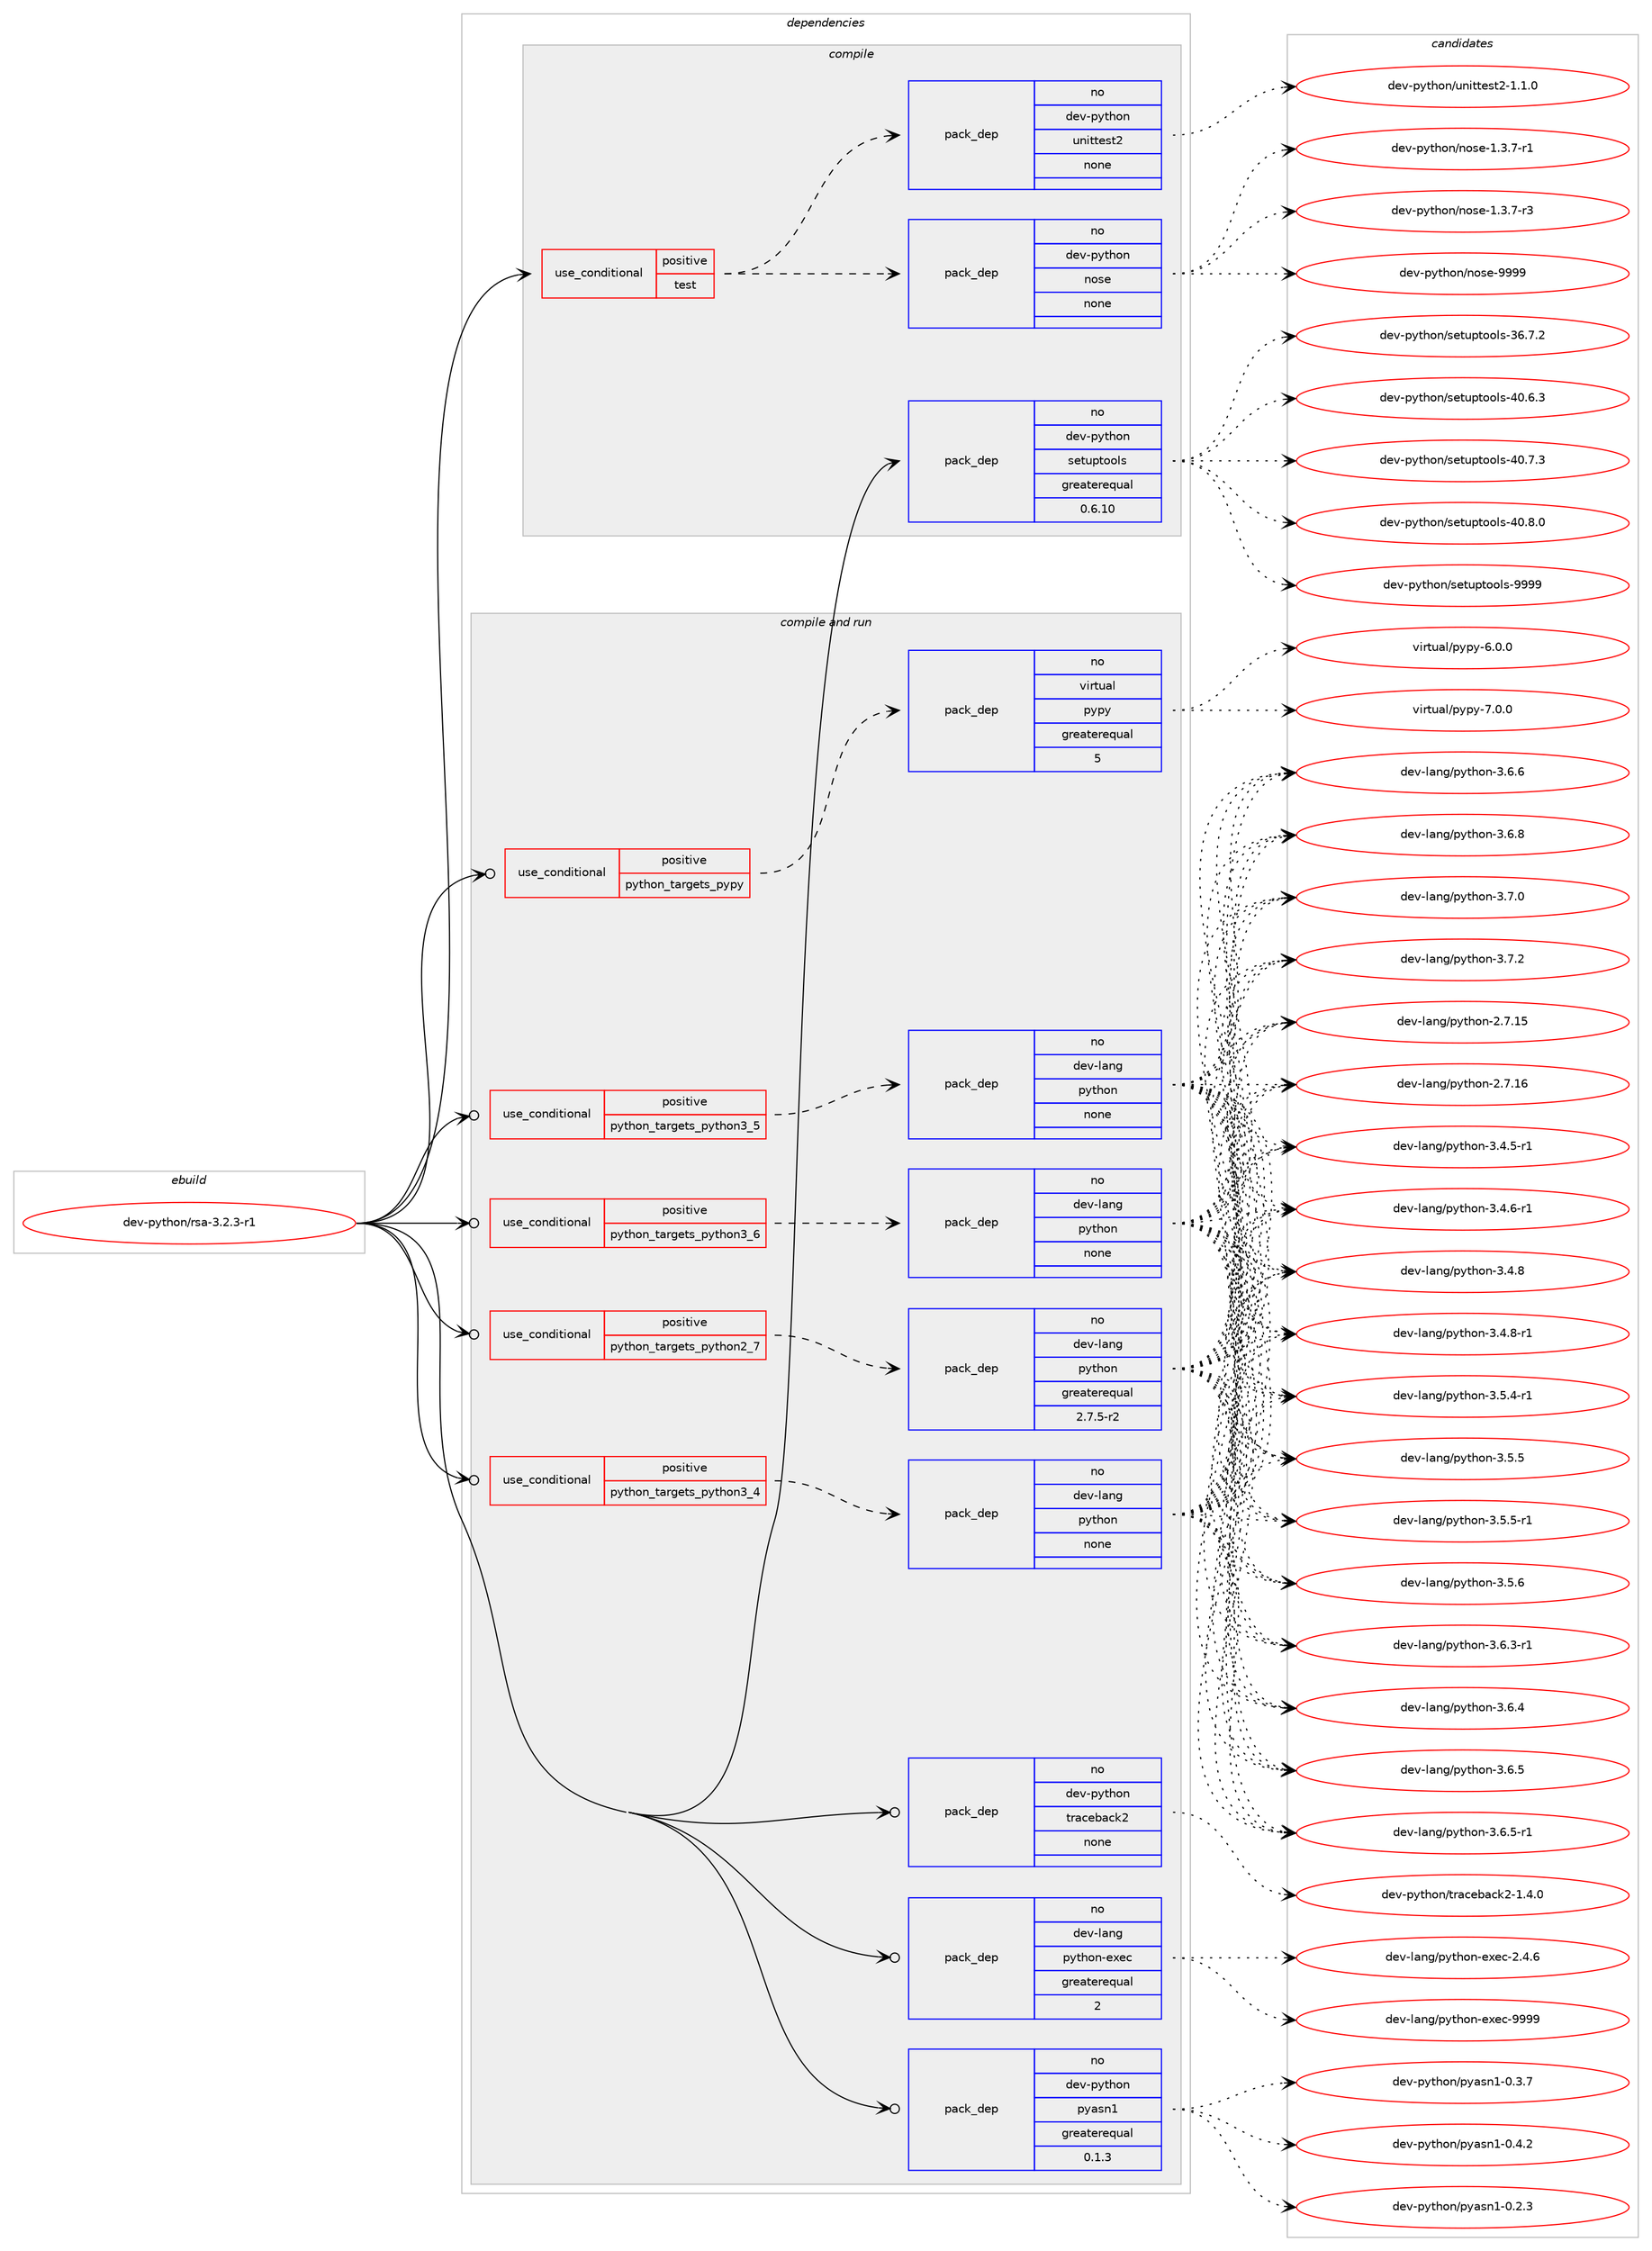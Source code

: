 digraph prolog {

# *************
# Graph options
# *************

newrank=true;
concentrate=true;
compound=true;
graph [rankdir=LR,fontname=Helvetica,fontsize=10,ranksep=1.5];#, ranksep=2.5, nodesep=0.2];
edge  [arrowhead=vee];
node  [fontname=Helvetica,fontsize=10];

# **********
# The ebuild
# **********

subgraph cluster_leftcol {
color=gray;
rank=same;
label=<<i>ebuild</i>>;
id [label="dev-python/rsa-3.2.3-r1", color=red, width=4, href="../dev-python/rsa-3.2.3-r1.svg"];
}

# ****************
# The dependencies
# ****************

subgraph cluster_midcol {
color=gray;
label=<<i>dependencies</i>>;
subgraph cluster_compile {
fillcolor="#eeeeee";
style=filled;
label=<<i>compile</i>>;
subgraph cond384107 {
dependency1439827 [label=<<TABLE BORDER="0" CELLBORDER="1" CELLSPACING="0" CELLPADDING="4"><TR><TD ROWSPAN="3" CELLPADDING="10">use_conditional</TD></TR><TR><TD>positive</TD></TR><TR><TD>test</TD></TR></TABLE>>, shape=none, color=red];
subgraph pack1032358 {
dependency1439828 [label=<<TABLE BORDER="0" CELLBORDER="1" CELLSPACING="0" CELLPADDING="4" WIDTH="220"><TR><TD ROWSPAN="6" CELLPADDING="30">pack_dep</TD></TR><TR><TD WIDTH="110">no</TD></TR><TR><TD>dev-python</TD></TR><TR><TD>nose</TD></TR><TR><TD>none</TD></TR><TR><TD></TD></TR></TABLE>>, shape=none, color=blue];
}
dependency1439827:e -> dependency1439828:w [weight=20,style="dashed",arrowhead="vee"];
subgraph pack1032359 {
dependency1439829 [label=<<TABLE BORDER="0" CELLBORDER="1" CELLSPACING="0" CELLPADDING="4" WIDTH="220"><TR><TD ROWSPAN="6" CELLPADDING="30">pack_dep</TD></TR><TR><TD WIDTH="110">no</TD></TR><TR><TD>dev-python</TD></TR><TR><TD>unittest2</TD></TR><TR><TD>none</TD></TR><TR><TD></TD></TR></TABLE>>, shape=none, color=blue];
}
dependency1439827:e -> dependency1439829:w [weight=20,style="dashed",arrowhead="vee"];
}
id:e -> dependency1439827:w [weight=20,style="solid",arrowhead="vee"];
subgraph pack1032360 {
dependency1439830 [label=<<TABLE BORDER="0" CELLBORDER="1" CELLSPACING="0" CELLPADDING="4" WIDTH="220"><TR><TD ROWSPAN="6" CELLPADDING="30">pack_dep</TD></TR><TR><TD WIDTH="110">no</TD></TR><TR><TD>dev-python</TD></TR><TR><TD>setuptools</TD></TR><TR><TD>greaterequal</TD></TR><TR><TD>0.6.10</TD></TR></TABLE>>, shape=none, color=blue];
}
id:e -> dependency1439830:w [weight=20,style="solid",arrowhead="vee"];
}
subgraph cluster_compileandrun {
fillcolor="#eeeeee";
style=filled;
label=<<i>compile and run</i>>;
subgraph cond384108 {
dependency1439831 [label=<<TABLE BORDER="0" CELLBORDER="1" CELLSPACING="0" CELLPADDING="4"><TR><TD ROWSPAN="3" CELLPADDING="10">use_conditional</TD></TR><TR><TD>positive</TD></TR><TR><TD>python_targets_pypy</TD></TR></TABLE>>, shape=none, color=red];
subgraph pack1032361 {
dependency1439832 [label=<<TABLE BORDER="0" CELLBORDER="1" CELLSPACING="0" CELLPADDING="4" WIDTH="220"><TR><TD ROWSPAN="6" CELLPADDING="30">pack_dep</TD></TR><TR><TD WIDTH="110">no</TD></TR><TR><TD>virtual</TD></TR><TR><TD>pypy</TD></TR><TR><TD>greaterequal</TD></TR><TR><TD>5</TD></TR></TABLE>>, shape=none, color=blue];
}
dependency1439831:e -> dependency1439832:w [weight=20,style="dashed",arrowhead="vee"];
}
id:e -> dependency1439831:w [weight=20,style="solid",arrowhead="odotvee"];
subgraph cond384109 {
dependency1439833 [label=<<TABLE BORDER="0" CELLBORDER="1" CELLSPACING="0" CELLPADDING="4"><TR><TD ROWSPAN="3" CELLPADDING="10">use_conditional</TD></TR><TR><TD>positive</TD></TR><TR><TD>python_targets_python2_7</TD></TR></TABLE>>, shape=none, color=red];
subgraph pack1032362 {
dependency1439834 [label=<<TABLE BORDER="0" CELLBORDER="1" CELLSPACING="0" CELLPADDING="4" WIDTH="220"><TR><TD ROWSPAN="6" CELLPADDING="30">pack_dep</TD></TR><TR><TD WIDTH="110">no</TD></TR><TR><TD>dev-lang</TD></TR><TR><TD>python</TD></TR><TR><TD>greaterequal</TD></TR><TR><TD>2.7.5-r2</TD></TR></TABLE>>, shape=none, color=blue];
}
dependency1439833:e -> dependency1439834:w [weight=20,style="dashed",arrowhead="vee"];
}
id:e -> dependency1439833:w [weight=20,style="solid",arrowhead="odotvee"];
subgraph cond384110 {
dependency1439835 [label=<<TABLE BORDER="0" CELLBORDER="1" CELLSPACING="0" CELLPADDING="4"><TR><TD ROWSPAN="3" CELLPADDING="10">use_conditional</TD></TR><TR><TD>positive</TD></TR><TR><TD>python_targets_python3_4</TD></TR></TABLE>>, shape=none, color=red];
subgraph pack1032363 {
dependency1439836 [label=<<TABLE BORDER="0" CELLBORDER="1" CELLSPACING="0" CELLPADDING="4" WIDTH="220"><TR><TD ROWSPAN="6" CELLPADDING="30">pack_dep</TD></TR><TR><TD WIDTH="110">no</TD></TR><TR><TD>dev-lang</TD></TR><TR><TD>python</TD></TR><TR><TD>none</TD></TR><TR><TD></TD></TR></TABLE>>, shape=none, color=blue];
}
dependency1439835:e -> dependency1439836:w [weight=20,style="dashed",arrowhead="vee"];
}
id:e -> dependency1439835:w [weight=20,style="solid",arrowhead="odotvee"];
subgraph cond384111 {
dependency1439837 [label=<<TABLE BORDER="0" CELLBORDER="1" CELLSPACING="0" CELLPADDING="4"><TR><TD ROWSPAN="3" CELLPADDING="10">use_conditional</TD></TR><TR><TD>positive</TD></TR><TR><TD>python_targets_python3_5</TD></TR></TABLE>>, shape=none, color=red];
subgraph pack1032364 {
dependency1439838 [label=<<TABLE BORDER="0" CELLBORDER="1" CELLSPACING="0" CELLPADDING="4" WIDTH="220"><TR><TD ROWSPAN="6" CELLPADDING="30">pack_dep</TD></TR><TR><TD WIDTH="110">no</TD></TR><TR><TD>dev-lang</TD></TR><TR><TD>python</TD></TR><TR><TD>none</TD></TR><TR><TD></TD></TR></TABLE>>, shape=none, color=blue];
}
dependency1439837:e -> dependency1439838:w [weight=20,style="dashed",arrowhead="vee"];
}
id:e -> dependency1439837:w [weight=20,style="solid",arrowhead="odotvee"];
subgraph cond384112 {
dependency1439839 [label=<<TABLE BORDER="0" CELLBORDER="1" CELLSPACING="0" CELLPADDING="4"><TR><TD ROWSPAN="3" CELLPADDING="10">use_conditional</TD></TR><TR><TD>positive</TD></TR><TR><TD>python_targets_python3_6</TD></TR></TABLE>>, shape=none, color=red];
subgraph pack1032365 {
dependency1439840 [label=<<TABLE BORDER="0" CELLBORDER="1" CELLSPACING="0" CELLPADDING="4" WIDTH="220"><TR><TD ROWSPAN="6" CELLPADDING="30">pack_dep</TD></TR><TR><TD WIDTH="110">no</TD></TR><TR><TD>dev-lang</TD></TR><TR><TD>python</TD></TR><TR><TD>none</TD></TR><TR><TD></TD></TR></TABLE>>, shape=none, color=blue];
}
dependency1439839:e -> dependency1439840:w [weight=20,style="dashed",arrowhead="vee"];
}
id:e -> dependency1439839:w [weight=20,style="solid",arrowhead="odotvee"];
subgraph pack1032366 {
dependency1439841 [label=<<TABLE BORDER="0" CELLBORDER="1" CELLSPACING="0" CELLPADDING="4" WIDTH="220"><TR><TD ROWSPAN="6" CELLPADDING="30">pack_dep</TD></TR><TR><TD WIDTH="110">no</TD></TR><TR><TD>dev-lang</TD></TR><TR><TD>python-exec</TD></TR><TR><TD>greaterequal</TD></TR><TR><TD>2</TD></TR></TABLE>>, shape=none, color=blue];
}
id:e -> dependency1439841:w [weight=20,style="solid",arrowhead="odotvee"];
subgraph pack1032367 {
dependency1439842 [label=<<TABLE BORDER="0" CELLBORDER="1" CELLSPACING="0" CELLPADDING="4" WIDTH="220"><TR><TD ROWSPAN="6" CELLPADDING="30">pack_dep</TD></TR><TR><TD WIDTH="110">no</TD></TR><TR><TD>dev-python</TD></TR><TR><TD>pyasn1</TD></TR><TR><TD>greaterequal</TD></TR><TR><TD>0.1.3</TD></TR></TABLE>>, shape=none, color=blue];
}
id:e -> dependency1439842:w [weight=20,style="solid",arrowhead="odotvee"];
subgraph pack1032368 {
dependency1439843 [label=<<TABLE BORDER="0" CELLBORDER="1" CELLSPACING="0" CELLPADDING="4" WIDTH="220"><TR><TD ROWSPAN="6" CELLPADDING="30">pack_dep</TD></TR><TR><TD WIDTH="110">no</TD></TR><TR><TD>dev-python</TD></TR><TR><TD>traceback2</TD></TR><TR><TD>none</TD></TR><TR><TD></TD></TR></TABLE>>, shape=none, color=blue];
}
id:e -> dependency1439843:w [weight=20,style="solid",arrowhead="odotvee"];
}
subgraph cluster_run {
fillcolor="#eeeeee";
style=filled;
label=<<i>run</i>>;
}
}

# **************
# The candidates
# **************

subgraph cluster_choices {
rank=same;
color=gray;
label=<<i>candidates</i>>;

subgraph choice1032358 {
color=black;
nodesep=1;
choice10010111845112121116104111110471101111151014549465146554511449 [label="dev-python/nose-1.3.7-r1", color=red, width=4,href="../dev-python/nose-1.3.7-r1.svg"];
choice10010111845112121116104111110471101111151014549465146554511451 [label="dev-python/nose-1.3.7-r3", color=red, width=4,href="../dev-python/nose-1.3.7-r3.svg"];
choice10010111845112121116104111110471101111151014557575757 [label="dev-python/nose-9999", color=red, width=4,href="../dev-python/nose-9999.svg"];
dependency1439828:e -> choice10010111845112121116104111110471101111151014549465146554511449:w [style=dotted,weight="100"];
dependency1439828:e -> choice10010111845112121116104111110471101111151014549465146554511451:w [style=dotted,weight="100"];
dependency1439828:e -> choice10010111845112121116104111110471101111151014557575757:w [style=dotted,weight="100"];
}
subgraph choice1032359 {
color=black;
nodesep=1;
choice100101118451121211161041111104711711010511611610111511650454946494648 [label="dev-python/unittest2-1.1.0", color=red, width=4,href="../dev-python/unittest2-1.1.0.svg"];
dependency1439829:e -> choice100101118451121211161041111104711711010511611610111511650454946494648:w [style=dotted,weight="100"];
}
subgraph choice1032360 {
color=black;
nodesep=1;
choice100101118451121211161041111104711510111611711211611111110811545515446554650 [label="dev-python/setuptools-36.7.2", color=red, width=4,href="../dev-python/setuptools-36.7.2.svg"];
choice100101118451121211161041111104711510111611711211611111110811545524846544651 [label="dev-python/setuptools-40.6.3", color=red, width=4,href="../dev-python/setuptools-40.6.3.svg"];
choice100101118451121211161041111104711510111611711211611111110811545524846554651 [label="dev-python/setuptools-40.7.3", color=red, width=4,href="../dev-python/setuptools-40.7.3.svg"];
choice100101118451121211161041111104711510111611711211611111110811545524846564648 [label="dev-python/setuptools-40.8.0", color=red, width=4,href="../dev-python/setuptools-40.8.0.svg"];
choice10010111845112121116104111110471151011161171121161111111081154557575757 [label="dev-python/setuptools-9999", color=red, width=4,href="../dev-python/setuptools-9999.svg"];
dependency1439830:e -> choice100101118451121211161041111104711510111611711211611111110811545515446554650:w [style=dotted,weight="100"];
dependency1439830:e -> choice100101118451121211161041111104711510111611711211611111110811545524846544651:w [style=dotted,weight="100"];
dependency1439830:e -> choice100101118451121211161041111104711510111611711211611111110811545524846554651:w [style=dotted,weight="100"];
dependency1439830:e -> choice100101118451121211161041111104711510111611711211611111110811545524846564648:w [style=dotted,weight="100"];
dependency1439830:e -> choice10010111845112121116104111110471151011161171121161111111081154557575757:w [style=dotted,weight="100"];
}
subgraph choice1032361 {
color=black;
nodesep=1;
choice1181051141161179710847112121112121455446484648 [label="virtual/pypy-6.0.0", color=red, width=4,href="../virtual/pypy-6.0.0.svg"];
choice1181051141161179710847112121112121455546484648 [label="virtual/pypy-7.0.0", color=red, width=4,href="../virtual/pypy-7.0.0.svg"];
dependency1439832:e -> choice1181051141161179710847112121112121455446484648:w [style=dotted,weight="100"];
dependency1439832:e -> choice1181051141161179710847112121112121455546484648:w [style=dotted,weight="100"];
}
subgraph choice1032362 {
color=black;
nodesep=1;
choice10010111845108971101034711212111610411111045504655464953 [label="dev-lang/python-2.7.15", color=red, width=4,href="../dev-lang/python-2.7.15.svg"];
choice10010111845108971101034711212111610411111045504655464954 [label="dev-lang/python-2.7.16", color=red, width=4,href="../dev-lang/python-2.7.16.svg"];
choice1001011184510897110103471121211161041111104551465246534511449 [label="dev-lang/python-3.4.5-r1", color=red, width=4,href="../dev-lang/python-3.4.5-r1.svg"];
choice1001011184510897110103471121211161041111104551465246544511449 [label="dev-lang/python-3.4.6-r1", color=red, width=4,href="../dev-lang/python-3.4.6-r1.svg"];
choice100101118451089711010347112121116104111110455146524656 [label="dev-lang/python-3.4.8", color=red, width=4,href="../dev-lang/python-3.4.8.svg"];
choice1001011184510897110103471121211161041111104551465246564511449 [label="dev-lang/python-3.4.8-r1", color=red, width=4,href="../dev-lang/python-3.4.8-r1.svg"];
choice1001011184510897110103471121211161041111104551465346524511449 [label="dev-lang/python-3.5.4-r1", color=red, width=4,href="../dev-lang/python-3.5.4-r1.svg"];
choice100101118451089711010347112121116104111110455146534653 [label="dev-lang/python-3.5.5", color=red, width=4,href="../dev-lang/python-3.5.5.svg"];
choice1001011184510897110103471121211161041111104551465346534511449 [label="dev-lang/python-3.5.5-r1", color=red, width=4,href="../dev-lang/python-3.5.5-r1.svg"];
choice100101118451089711010347112121116104111110455146534654 [label="dev-lang/python-3.5.6", color=red, width=4,href="../dev-lang/python-3.5.6.svg"];
choice1001011184510897110103471121211161041111104551465446514511449 [label="dev-lang/python-3.6.3-r1", color=red, width=4,href="../dev-lang/python-3.6.3-r1.svg"];
choice100101118451089711010347112121116104111110455146544652 [label="dev-lang/python-3.6.4", color=red, width=4,href="../dev-lang/python-3.6.4.svg"];
choice100101118451089711010347112121116104111110455146544653 [label="dev-lang/python-3.6.5", color=red, width=4,href="../dev-lang/python-3.6.5.svg"];
choice1001011184510897110103471121211161041111104551465446534511449 [label="dev-lang/python-3.6.5-r1", color=red, width=4,href="../dev-lang/python-3.6.5-r1.svg"];
choice100101118451089711010347112121116104111110455146544654 [label="dev-lang/python-3.6.6", color=red, width=4,href="../dev-lang/python-3.6.6.svg"];
choice100101118451089711010347112121116104111110455146544656 [label="dev-lang/python-3.6.8", color=red, width=4,href="../dev-lang/python-3.6.8.svg"];
choice100101118451089711010347112121116104111110455146554648 [label="dev-lang/python-3.7.0", color=red, width=4,href="../dev-lang/python-3.7.0.svg"];
choice100101118451089711010347112121116104111110455146554650 [label="dev-lang/python-3.7.2", color=red, width=4,href="../dev-lang/python-3.7.2.svg"];
dependency1439834:e -> choice10010111845108971101034711212111610411111045504655464953:w [style=dotted,weight="100"];
dependency1439834:e -> choice10010111845108971101034711212111610411111045504655464954:w [style=dotted,weight="100"];
dependency1439834:e -> choice1001011184510897110103471121211161041111104551465246534511449:w [style=dotted,weight="100"];
dependency1439834:e -> choice1001011184510897110103471121211161041111104551465246544511449:w [style=dotted,weight="100"];
dependency1439834:e -> choice100101118451089711010347112121116104111110455146524656:w [style=dotted,weight="100"];
dependency1439834:e -> choice1001011184510897110103471121211161041111104551465246564511449:w [style=dotted,weight="100"];
dependency1439834:e -> choice1001011184510897110103471121211161041111104551465346524511449:w [style=dotted,weight="100"];
dependency1439834:e -> choice100101118451089711010347112121116104111110455146534653:w [style=dotted,weight="100"];
dependency1439834:e -> choice1001011184510897110103471121211161041111104551465346534511449:w [style=dotted,weight="100"];
dependency1439834:e -> choice100101118451089711010347112121116104111110455146534654:w [style=dotted,weight="100"];
dependency1439834:e -> choice1001011184510897110103471121211161041111104551465446514511449:w [style=dotted,weight="100"];
dependency1439834:e -> choice100101118451089711010347112121116104111110455146544652:w [style=dotted,weight="100"];
dependency1439834:e -> choice100101118451089711010347112121116104111110455146544653:w [style=dotted,weight="100"];
dependency1439834:e -> choice1001011184510897110103471121211161041111104551465446534511449:w [style=dotted,weight="100"];
dependency1439834:e -> choice100101118451089711010347112121116104111110455146544654:w [style=dotted,weight="100"];
dependency1439834:e -> choice100101118451089711010347112121116104111110455146544656:w [style=dotted,weight="100"];
dependency1439834:e -> choice100101118451089711010347112121116104111110455146554648:w [style=dotted,weight="100"];
dependency1439834:e -> choice100101118451089711010347112121116104111110455146554650:w [style=dotted,weight="100"];
}
subgraph choice1032363 {
color=black;
nodesep=1;
choice10010111845108971101034711212111610411111045504655464953 [label="dev-lang/python-2.7.15", color=red, width=4,href="../dev-lang/python-2.7.15.svg"];
choice10010111845108971101034711212111610411111045504655464954 [label="dev-lang/python-2.7.16", color=red, width=4,href="../dev-lang/python-2.7.16.svg"];
choice1001011184510897110103471121211161041111104551465246534511449 [label="dev-lang/python-3.4.5-r1", color=red, width=4,href="../dev-lang/python-3.4.5-r1.svg"];
choice1001011184510897110103471121211161041111104551465246544511449 [label="dev-lang/python-3.4.6-r1", color=red, width=4,href="../dev-lang/python-3.4.6-r1.svg"];
choice100101118451089711010347112121116104111110455146524656 [label="dev-lang/python-3.4.8", color=red, width=4,href="../dev-lang/python-3.4.8.svg"];
choice1001011184510897110103471121211161041111104551465246564511449 [label="dev-lang/python-3.4.8-r1", color=red, width=4,href="../dev-lang/python-3.4.8-r1.svg"];
choice1001011184510897110103471121211161041111104551465346524511449 [label="dev-lang/python-3.5.4-r1", color=red, width=4,href="../dev-lang/python-3.5.4-r1.svg"];
choice100101118451089711010347112121116104111110455146534653 [label="dev-lang/python-3.5.5", color=red, width=4,href="../dev-lang/python-3.5.5.svg"];
choice1001011184510897110103471121211161041111104551465346534511449 [label="dev-lang/python-3.5.5-r1", color=red, width=4,href="../dev-lang/python-3.5.5-r1.svg"];
choice100101118451089711010347112121116104111110455146534654 [label="dev-lang/python-3.5.6", color=red, width=4,href="../dev-lang/python-3.5.6.svg"];
choice1001011184510897110103471121211161041111104551465446514511449 [label="dev-lang/python-3.6.3-r1", color=red, width=4,href="../dev-lang/python-3.6.3-r1.svg"];
choice100101118451089711010347112121116104111110455146544652 [label="dev-lang/python-3.6.4", color=red, width=4,href="../dev-lang/python-3.6.4.svg"];
choice100101118451089711010347112121116104111110455146544653 [label="dev-lang/python-3.6.5", color=red, width=4,href="../dev-lang/python-3.6.5.svg"];
choice1001011184510897110103471121211161041111104551465446534511449 [label="dev-lang/python-3.6.5-r1", color=red, width=4,href="../dev-lang/python-3.6.5-r1.svg"];
choice100101118451089711010347112121116104111110455146544654 [label="dev-lang/python-3.6.6", color=red, width=4,href="../dev-lang/python-3.6.6.svg"];
choice100101118451089711010347112121116104111110455146544656 [label="dev-lang/python-3.6.8", color=red, width=4,href="../dev-lang/python-3.6.8.svg"];
choice100101118451089711010347112121116104111110455146554648 [label="dev-lang/python-3.7.0", color=red, width=4,href="../dev-lang/python-3.7.0.svg"];
choice100101118451089711010347112121116104111110455146554650 [label="dev-lang/python-3.7.2", color=red, width=4,href="../dev-lang/python-3.7.2.svg"];
dependency1439836:e -> choice10010111845108971101034711212111610411111045504655464953:w [style=dotted,weight="100"];
dependency1439836:e -> choice10010111845108971101034711212111610411111045504655464954:w [style=dotted,weight="100"];
dependency1439836:e -> choice1001011184510897110103471121211161041111104551465246534511449:w [style=dotted,weight="100"];
dependency1439836:e -> choice1001011184510897110103471121211161041111104551465246544511449:w [style=dotted,weight="100"];
dependency1439836:e -> choice100101118451089711010347112121116104111110455146524656:w [style=dotted,weight="100"];
dependency1439836:e -> choice1001011184510897110103471121211161041111104551465246564511449:w [style=dotted,weight="100"];
dependency1439836:e -> choice1001011184510897110103471121211161041111104551465346524511449:w [style=dotted,weight="100"];
dependency1439836:e -> choice100101118451089711010347112121116104111110455146534653:w [style=dotted,weight="100"];
dependency1439836:e -> choice1001011184510897110103471121211161041111104551465346534511449:w [style=dotted,weight="100"];
dependency1439836:e -> choice100101118451089711010347112121116104111110455146534654:w [style=dotted,weight="100"];
dependency1439836:e -> choice1001011184510897110103471121211161041111104551465446514511449:w [style=dotted,weight="100"];
dependency1439836:e -> choice100101118451089711010347112121116104111110455146544652:w [style=dotted,weight="100"];
dependency1439836:e -> choice100101118451089711010347112121116104111110455146544653:w [style=dotted,weight="100"];
dependency1439836:e -> choice1001011184510897110103471121211161041111104551465446534511449:w [style=dotted,weight="100"];
dependency1439836:e -> choice100101118451089711010347112121116104111110455146544654:w [style=dotted,weight="100"];
dependency1439836:e -> choice100101118451089711010347112121116104111110455146544656:w [style=dotted,weight="100"];
dependency1439836:e -> choice100101118451089711010347112121116104111110455146554648:w [style=dotted,weight="100"];
dependency1439836:e -> choice100101118451089711010347112121116104111110455146554650:w [style=dotted,weight="100"];
}
subgraph choice1032364 {
color=black;
nodesep=1;
choice10010111845108971101034711212111610411111045504655464953 [label="dev-lang/python-2.7.15", color=red, width=4,href="../dev-lang/python-2.7.15.svg"];
choice10010111845108971101034711212111610411111045504655464954 [label="dev-lang/python-2.7.16", color=red, width=4,href="../dev-lang/python-2.7.16.svg"];
choice1001011184510897110103471121211161041111104551465246534511449 [label="dev-lang/python-3.4.5-r1", color=red, width=4,href="../dev-lang/python-3.4.5-r1.svg"];
choice1001011184510897110103471121211161041111104551465246544511449 [label="dev-lang/python-3.4.6-r1", color=red, width=4,href="../dev-lang/python-3.4.6-r1.svg"];
choice100101118451089711010347112121116104111110455146524656 [label="dev-lang/python-3.4.8", color=red, width=4,href="../dev-lang/python-3.4.8.svg"];
choice1001011184510897110103471121211161041111104551465246564511449 [label="dev-lang/python-3.4.8-r1", color=red, width=4,href="../dev-lang/python-3.4.8-r1.svg"];
choice1001011184510897110103471121211161041111104551465346524511449 [label="dev-lang/python-3.5.4-r1", color=red, width=4,href="../dev-lang/python-3.5.4-r1.svg"];
choice100101118451089711010347112121116104111110455146534653 [label="dev-lang/python-3.5.5", color=red, width=4,href="../dev-lang/python-3.5.5.svg"];
choice1001011184510897110103471121211161041111104551465346534511449 [label="dev-lang/python-3.5.5-r1", color=red, width=4,href="../dev-lang/python-3.5.5-r1.svg"];
choice100101118451089711010347112121116104111110455146534654 [label="dev-lang/python-3.5.6", color=red, width=4,href="../dev-lang/python-3.5.6.svg"];
choice1001011184510897110103471121211161041111104551465446514511449 [label="dev-lang/python-3.6.3-r1", color=red, width=4,href="../dev-lang/python-3.6.3-r1.svg"];
choice100101118451089711010347112121116104111110455146544652 [label="dev-lang/python-3.6.4", color=red, width=4,href="../dev-lang/python-3.6.4.svg"];
choice100101118451089711010347112121116104111110455146544653 [label="dev-lang/python-3.6.5", color=red, width=4,href="../dev-lang/python-3.6.5.svg"];
choice1001011184510897110103471121211161041111104551465446534511449 [label="dev-lang/python-3.6.5-r1", color=red, width=4,href="../dev-lang/python-3.6.5-r1.svg"];
choice100101118451089711010347112121116104111110455146544654 [label="dev-lang/python-3.6.6", color=red, width=4,href="../dev-lang/python-3.6.6.svg"];
choice100101118451089711010347112121116104111110455146544656 [label="dev-lang/python-3.6.8", color=red, width=4,href="../dev-lang/python-3.6.8.svg"];
choice100101118451089711010347112121116104111110455146554648 [label="dev-lang/python-3.7.0", color=red, width=4,href="../dev-lang/python-3.7.0.svg"];
choice100101118451089711010347112121116104111110455146554650 [label="dev-lang/python-3.7.2", color=red, width=4,href="../dev-lang/python-3.7.2.svg"];
dependency1439838:e -> choice10010111845108971101034711212111610411111045504655464953:w [style=dotted,weight="100"];
dependency1439838:e -> choice10010111845108971101034711212111610411111045504655464954:w [style=dotted,weight="100"];
dependency1439838:e -> choice1001011184510897110103471121211161041111104551465246534511449:w [style=dotted,weight="100"];
dependency1439838:e -> choice1001011184510897110103471121211161041111104551465246544511449:w [style=dotted,weight="100"];
dependency1439838:e -> choice100101118451089711010347112121116104111110455146524656:w [style=dotted,weight="100"];
dependency1439838:e -> choice1001011184510897110103471121211161041111104551465246564511449:w [style=dotted,weight="100"];
dependency1439838:e -> choice1001011184510897110103471121211161041111104551465346524511449:w [style=dotted,weight="100"];
dependency1439838:e -> choice100101118451089711010347112121116104111110455146534653:w [style=dotted,weight="100"];
dependency1439838:e -> choice1001011184510897110103471121211161041111104551465346534511449:w [style=dotted,weight="100"];
dependency1439838:e -> choice100101118451089711010347112121116104111110455146534654:w [style=dotted,weight="100"];
dependency1439838:e -> choice1001011184510897110103471121211161041111104551465446514511449:w [style=dotted,weight="100"];
dependency1439838:e -> choice100101118451089711010347112121116104111110455146544652:w [style=dotted,weight="100"];
dependency1439838:e -> choice100101118451089711010347112121116104111110455146544653:w [style=dotted,weight="100"];
dependency1439838:e -> choice1001011184510897110103471121211161041111104551465446534511449:w [style=dotted,weight="100"];
dependency1439838:e -> choice100101118451089711010347112121116104111110455146544654:w [style=dotted,weight="100"];
dependency1439838:e -> choice100101118451089711010347112121116104111110455146544656:w [style=dotted,weight="100"];
dependency1439838:e -> choice100101118451089711010347112121116104111110455146554648:w [style=dotted,weight="100"];
dependency1439838:e -> choice100101118451089711010347112121116104111110455146554650:w [style=dotted,weight="100"];
}
subgraph choice1032365 {
color=black;
nodesep=1;
choice10010111845108971101034711212111610411111045504655464953 [label="dev-lang/python-2.7.15", color=red, width=4,href="../dev-lang/python-2.7.15.svg"];
choice10010111845108971101034711212111610411111045504655464954 [label="dev-lang/python-2.7.16", color=red, width=4,href="../dev-lang/python-2.7.16.svg"];
choice1001011184510897110103471121211161041111104551465246534511449 [label="dev-lang/python-3.4.5-r1", color=red, width=4,href="../dev-lang/python-3.4.5-r1.svg"];
choice1001011184510897110103471121211161041111104551465246544511449 [label="dev-lang/python-3.4.6-r1", color=red, width=4,href="../dev-lang/python-3.4.6-r1.svg"];
choice100101118451089711010347112121116104111110455146524656 [label="dev-lang/python-3.4.8", color=red, width=4,href="../dev-lang/python-3.4.8.svg"];
choice1001011184510897110103471121211161041111104551465246564511449 [label="dev-lang/python-3.4.8-r1", color=red, width=4,href="../dev-lang/python-3.4.8-r1.svg"];
choice1001011184510897110103471121211161041111104551465346524511449 [label="dev-lang/python-3.5.4-r1", color=red, width=4,href="../dev-lang/python-3.5.4-r1.svg"];
choice100101118451089711010347112121116104111110455146534653 [label="dev-lang/python-3.5.5", color=red, width=4,href="../dev-lang/python-3.5.5.svg"];
choice1001011184510897110103471121211161041111104551465346534511449 [label="dev-lang/python-3.5.5-r1", color=red, width=4,href="../dev-lang/python-3.5.5-r1.svg"];
choice100101118451089711010347112121116104111110455146534654 [label="dev-lang/python-3.5.6", color=red, width=4,href="../dev-lang/python-3.5.6.svg"];
choice1001011184510897110103471121211161041111104551465446514511449 [label="dev-lang/python-3.6.3-r1", color=red, width=4,href="../dev-lang/python-3.6.3-r1.svg"];
choice100101118451089711010347112121116104111110455146544652 [label="dev-lang/python-3.6.4", color=red, width=4,href="../dev-lang/python-3.6.4.svg"];
choice100101118451089711010347112121116104111110455146544653 [label="dev-lang/python-3.6.5", color=red, width=4,href="../dev-lang/python-3.6.5.svg"];
choice1001011184510897110103471121211161041111104551465446534511449 [label="dev-lang/python-3.6.5-r1", color=red, width=4,href="../dev-lang/python-3.6.5-r1.svg"];
choice100101118451089711010347112121116104111110455146544654 [label="dev-lang/python-3.6.6", color=red, width=4,href="../dev-lang/python-3.6.6.svg"];
choice100101118451089711010347112121116104111110455146544656 [label="dev-lang/python-3.6.8", color=red, width=4,href="../dev-lang/python-3.6.8.svg"];
choice100101118451089711010347112121116104111110455146554648 [label="dev-lang/python-3.7.0", color=red, width=4,href="../dev-lang/python-3.7.0.svg"];
choice100101118451089711010347112121116104111110455146554650 [label="dev-lang/python-3.7.2", color=red, width=4,href="../dev-lang/python-3.7.2.svg"];
dependency1439840:e -> choice10010111845108971101034711212111610411111045504655464953:w [style=dotted,weight="100"];
dependency1439840:e -> choice10010111845108971101034711212111610411111045504655464954:w [style=dotted,weight="100"];
dependency1439840:e -> choice1001011184510897110103471121211161041111104551465246534511449:w [style=dotted,weight="100"];
dependency1439840:e -> choice1001011184510897110103471121211161041111104551465246544511449:w [style=dotted,weight="100"];
dependency1439840:e -> choice100101118451089711010347112121116104111110455146524656:w [style=dotted,weight="100"];
dependency1439840:e -> choice1001011184510897110103471121211161041111104551465246564511449:w [style=dotted,weight="100"];
dependency1439840:e -> choice1001011184510897110103471121211161041111104551465346524511449:w [style=dotted,weight="100"];
dependency1439840:e -> choice100101118451089711010347112121116104111110455146534653:w [style=dotted,weight="100"];
dependency1439840:e -> choice1001011184510897110103471121211161041111104551465346534511449:w [style=dotted,weight="100"];
dependency1439840:e -> choice100101118451089711010347112121116104111110455146534654:w [style=dotted,weight="100"];
dependency1439840:e -> choice1001011184510897110103471121211161041111104551465446514511449:w [style=dotted,weight="100"];
dependency1439840:e -> choice100101118451089711010347112121116104111110455146544652:w [style=dotted,weight="100"];
dependency1439840:e -> choice100101118451089711010347112121116104111110455146544653:w [style=dotted,weight="100"];
dependency1439840:e -> choice1001011184510897110103471121211161041111104551465446534511449:w [style=dotted,weight="100"];
dependency1439840:e -> choice100101118451089711010347112121116104111110455146544654:w [style=dotted,weight="100"];
dependency1439840:e -> choice100101118451089711010347112121116104111110455146544656:w [style=dotted,weight="100"];
dependency1439840:e -> choice100101118451089711010347112121116104111110455146554648:w [style=dotted,weight="100"];
dependency1439840:e -> choice100101118451089711010347112121116104111110455146554650:w [style=dotted,weight="100"];
}
subgraph choice1032366 {
color=black;
nodesep=1;
choice1001011184510897110103471121211161041111104510112010199455046524654 [label="dev-lang/python-exec-2.4.6", color=red, width=4,href="../dev-lang/python-exec-2.4.6.svg"];
choice10010111845108971101034711212111610411111045101120101994557575757 [label="dev-lang/python-exec-9999", color=red, width=4,href="../dev-lang/python-exec-9999.svg"];
dependency1439841:e -> choice1001011184510897110103471121211161041111104510112010199455046524654:w [style=dotted,weight="100"];
dependency1439841:e -> choice10010111845108971101034711212111610411111045101120101994557575757:w [style=dotted,weight="100"];
}
subgraph choice1032367 {
color=black;
nodesep=1;
choice10010111845112121116104111110471121219711511049454846504651 [label="dev-python/pyasn1-0.2.3", color=red, width=4,href="../dev-python/pyasn1-0.2.3.svg"];
choice10010111845112121116104111110471121219711511049454846514655 [label="dev-python/pyasn1-0.3.7", color=red, width=4,href="../dev-python/pyasn1-0.3.7.svg"];
choice10010111845112121116104111110471121219711511049454846524650 [label="dev-python/pyasn1-0.4.2", color=red, width=4,href="../dev-python/pyasn1-0.4.2.svg"];
dependency1439842:e -> choice10010111845112121116104111110471121219711511049454846504651:w [style=dotted,weight="100"];
dependency1439842:e -> choice10010111845112121116104111110471121219711511049454846514655:w [style=dotted,weight="100"];
dependency1439842:e -> choice10010111845112121116104111110471121219711511049454846524650:w [style=dotted,weight="100"];
}
subgraph choice1032368 {
color=black;
nodesep=1;
choice1001011184511212111610411111047116114979910198979910750454946524648 [label="dev-python/traceback2-1.4.0", color=red, width=4,href="../dev-python/traceback2-1.4.0.svg"];
dependency1439843:e -> choice1001011184511212111610411111047116114979910198979910750454946524648:w [style=dotted,weight="100"];
}
}

}
